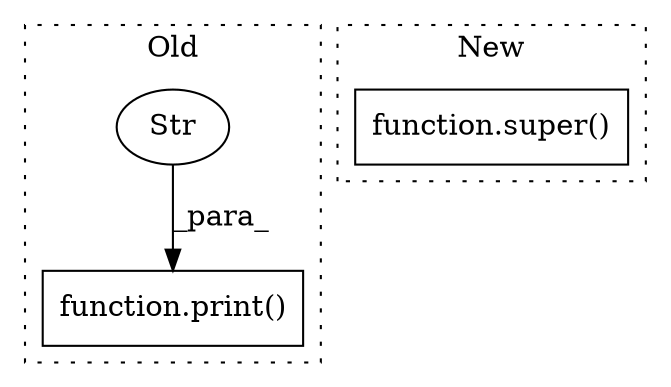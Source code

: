 digraph G {
subgraph cluster0 {
1 [label="function.print()" a="75" s="28762,28778" l="6,1" shape="box"];
3 [label="Str" a="66" s="28768" l="10" shape="ellipse"];
label = "Old";
style="dotted";
}
subgraph cluster1 {
2 [label="function.super()" a="75" s="23905" l="7" shape="box"];
label = "New";
style="dotted";
}
3 -> 1 [label="_para_"];
}